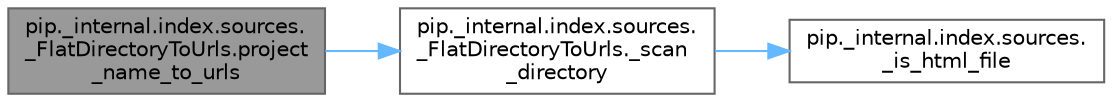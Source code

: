 digraph "pip._internal.index.sources._FlatDirectoryToUrls.project_name_to_urls"
{
 // LATEX_PDF_SIZE
  bgcolor="transparent";
  edge [fontname=Helvetica,fontsize=10,labelfontname=Helvetica,labelfontsize=10];
  node [fontname=Helvetica,fontsize=10,shape=box,height=0.2,width=0.4];
  rankdir="LR";
  Node1 [id="Node000001",label="pip._internal.index.sources.\l_FlatDirectoryToUrls.project\l_name_to_urls",height=0.2,width=0.4,color="gray40", fillcolor="grey60", style="filled", fontcolor="black",tooltip=" "];
  Node1 -> Node2 [id="edge1_Node000001_Node000002",color="steelblue1",style="solid",tooltip=" "];
  Node2 [id="Node000002",label="pip._internal.index.sources.\l_FlatDirectoryToUrls._scan\l_directory",height=0.2,width=0.4,color="grey40", fillcolor="white", style="filled",URL="$classpip_1_1__internal_1_1index_1_1sources_1_1___flat_directory_to_urls.html#a1b8263588bb20f126be5cb8daae15ac0",tooltip=" "];
  Node2 -> Node3 [id="edge2_Node000002_Node000003",color="steelblue1",style="solid",tooltip=" "];
  Node3 [id="Node000003",label="pip._internal.index.sources.\l_is_html_file",height=0.2,width=0.4,color="grey40", fillcolor="white", style="filled",URL="$namespacepip_1_1__internal_1_1index_1_1sources.html#a920c5a4c7132f201b9a2c1b988ca5d59",tooltip=" "];
}
